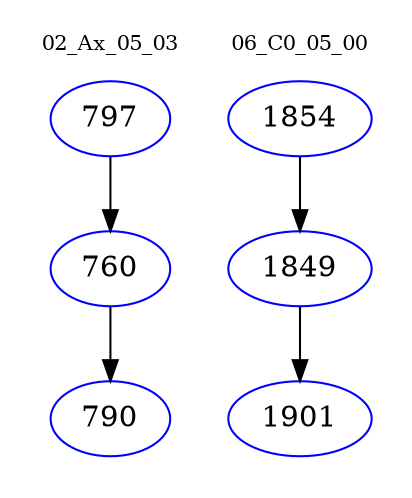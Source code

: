 digraph{
subgraph cluster_0 {
color = white
label = "02_Ax_05_03";
fontsize=10;
T0_797 [label="797", color="blue"]
T0_797 -> T0_760 [color="black"]
T0_760 [label="760", color="blue"]
T0_760 -> T0_790 [color="black"]
T0_790 [label="790", color="blue"]
}
subgraph cluster_1 {
color = white
label = "06_C0_05_00";
fontsize=10;
T1_1854 [label="1854", color="blue"]
T1_1854 -> T1_1849 [color="black"]
T1_1849 [label="1849", color="blue"]
T1_1849 -> T1_1901 [color="black"]
T1_1901 [label="1901", color="blue"]
}
}
